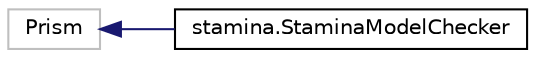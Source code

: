 digraph "Graphical Class Hierarchy"
{
 // LATEX_PDF_SIZE
  edge [fontname="Helvetica",fontsize="10",labelfontname="Helvetica",labelfontsize="10"];
  node [fontname="Helvetica",fontsize="10",shape=record];
  rankdir="LR";
  Node5 [label="Prism",height=0.2,width=0.4,color="grey75", fillcolor="white", style="filled",tooltip=" "];
  Node5 -> Node0 [dir="back",color="midnightblue",fontsize="10",style="solid",fontname="Helvetica"];
  Node0 [label="stamina.StaminaModelChecker",height=0.2,width=0.4,color="black", fillcolor="white", style="filled",URL="$classstamina_1_1StaminaModelChecker.html",tooltip=" "];
}
